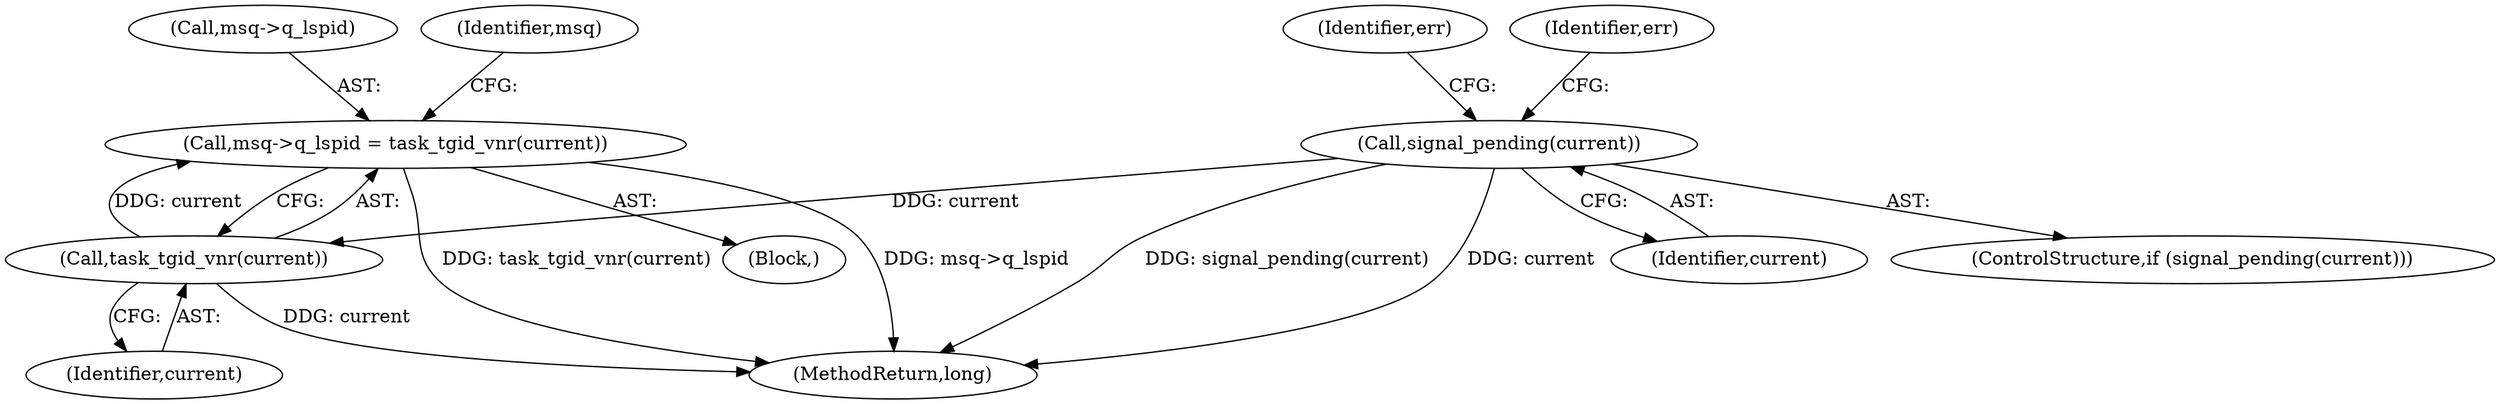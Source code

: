digraph "0_linux_6062a8dc0517bce23e3c2f7d2fea5e22411269a3@pointer" {
"1000286" [label="(Call,msq->q_lspid = task_tgid_vnr(current))"];
"1000290" [label="(Call,task_tgid_vnr(current))"];
"1000278" [label="(Call,signal_pending(current))"];
"1000278" [label="(Call,signal_pending(current))"];
"1000279" [label="(Identifier,current)"];
"1000277" [label="(ControlStructure,if (signal_pending(current)))"];
"1000287" [label="(Call,msq->q_lspid)"];
"1000286" [label="(Call,msq->q_lspid = task_tgid_vnr(current))"];
"1000185" [label="(Identifier,err)"];
"1000290" [label="(Call,task_tgid_vnr(current))"];
"1000282" [label="(Identifier,err)"];
"1000108" [label="(Block,)"];
"1000294" [label="(Identifier,msq)"];
"1000350" [label="(MethodReturn,long)"];
"1000291" [label="(Identifier,current)"];
"1000286" -> "1000108"  [label="AST: "];
"1000286" -> "1000290"  [label="CFG: "];
"1000287" -> "1000286"  [label="AST: "];
"1000290" -> "1000286"  [label="AST: "];
"1000294" -> "1000286"  [label="CFG: "];
"1000286" -> "1000350"  [label="DDG: task_tgid_vnr(current)"];
"1000286" -> "1000350"  [label="DDG: msq->q_lspid"];
"1000290" -> "1000286"  [label="DDG: current"];
"1000290" -> "1000291"  [label="CFG: "];
"1000291" -> "1000290"  [label="AST: "];
"1000290" -> "1000350"  [label="DDG: current"];
"1000278" -> "1000290"  [label="DDG: current"];
"1000278" -> "1000277"  [label="AST: "];
"1000278" -> "1000279"  [label="CFG: "];
"1000279" -> "1000278"  [label="AST: "];
"1000185" -> "1000278"  [label="CFG: "];
"1000282" -> "1000278"  [label="CFG: "];
"1000278" -> "1000350"  [label="DDG: signal_pending(current)"];
"1000278" -> "1000350"  [label="DDG: current"];
}

